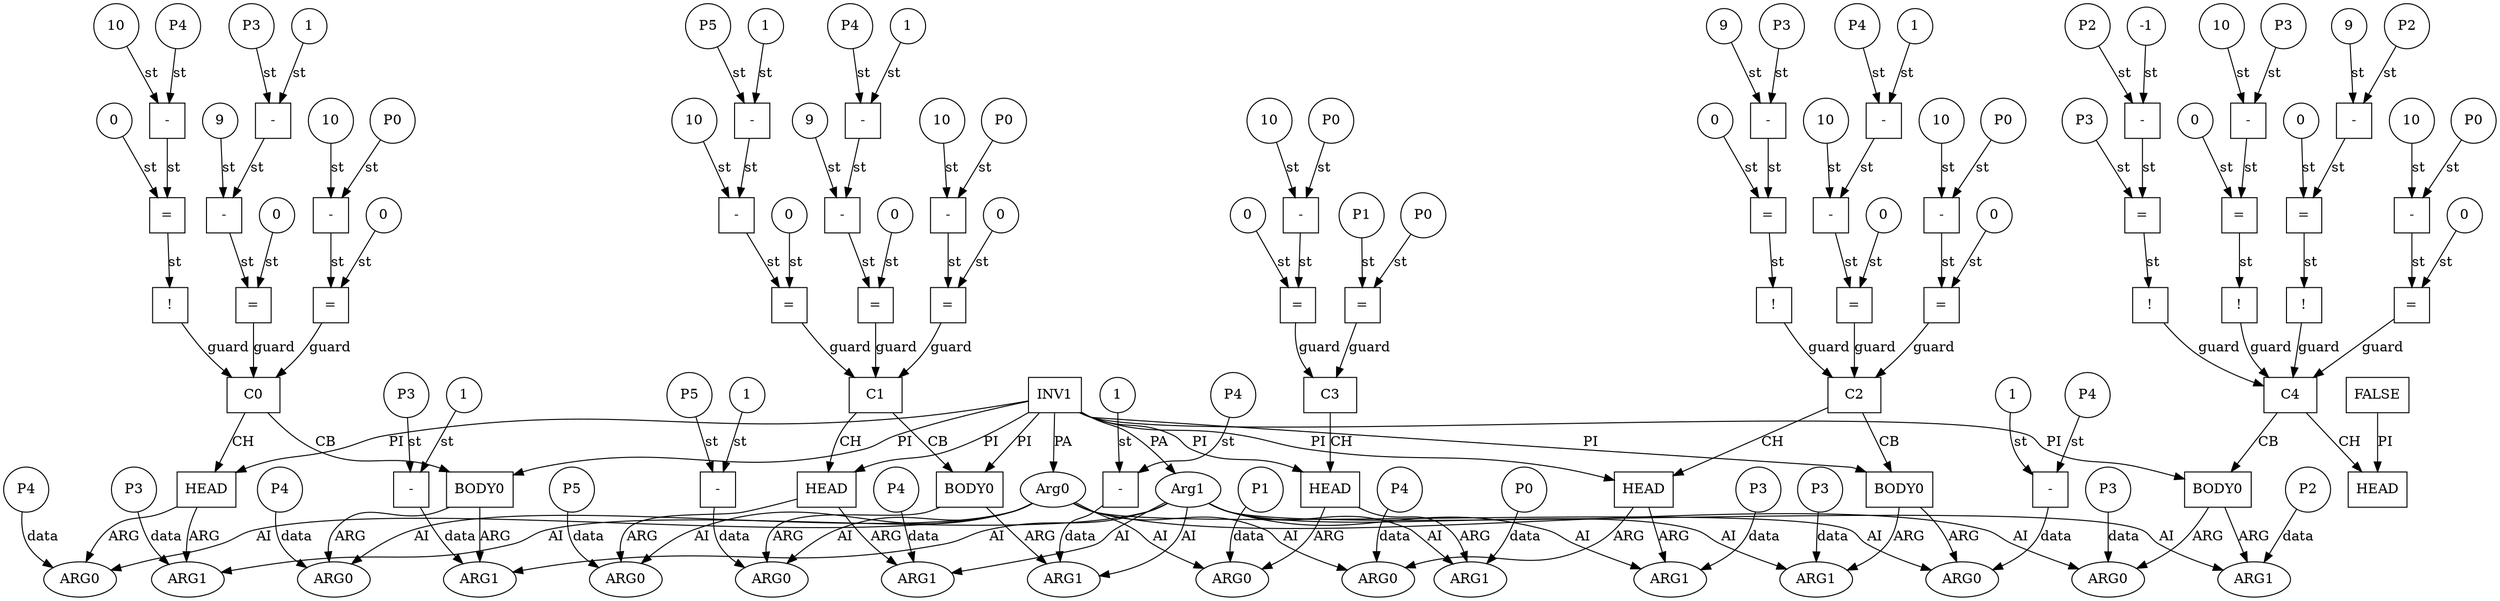 // Horn Graph
digraph {
	"predicate_0" [label="INV1"  nodeName="predicate_0" class=predicateName GNNNodeID=0 shape="box"]
	"predicateArgument_0" [label="Arg0"  nodeName="predicateArgument_0" class=predicateArgument GNNNodeID=1 shape="ellipse"]
		"predicate_0" -> "predicateArgument_0" [ label="PA"]
	"predicateArgument_1" [label="Arg1"  nodeName="predicateArgument_1" class=predicateArgument GNNNodeID=2 shape="ellipse"]
		"predicate_0" -> "predicateArgument_1" [ label="PA"]
	"predicate_1" [label="FALSE"  nodeName="predicate_1" class=predicateName GNNNodeID=3 shape="box"]
	"clause_0" [label="C0"  nodeName="clause_0" class=clause GNNNodeID=4 shape="box"]
	"!_5" [label="!"  nodeName="!_5" class=operator GNNNodeID=5 shape="square"]
		"!_5" -> "clause_0" [ label="guard"]
	">=_6" [label="="  nodeName=">=_6" class=operator GNNNodeID=6 shape="square"]
		">=_6" -> "!_5" [ label="st"]
	"0_7" [label="0"  nodeName="0_7" class=constant GNNNodeID=7 shape="circle"]
		"0_7" -> ">=_6" [ label="st"]
	"-_8" [label="-"  nodeName="-_8" class=operator GNNNodeID=8 shape="square"]
		"-_8" -> ">=_6" [ label="st"]
	"10_9" [label="10"  nodeName="10_9" class=constant GNNNodeID=9 shape="circle"]
		"10_9" -> "-_8" [ label="st"]
	"P4_10" [label="P4"  nodeName="P4_10" class=symbolicConstant GNNNodeID=10 shape="circle"]
		"P4_10" -> "-_8" [ label="st"]
	">=_11" [label="="  nodeName=">=_11" class=operator GNNNodeID=11 shape="square"]
		">=_11" -> "clause_0" [ label="guard"]
	"0_12" [label="0"  nodeName="0_12" class=constant GNNNodeID=12 shape="circle"]
		"0_12" -> ">=_11" [ label="st"]
	"-_13" [label="-"  nodeName="-_13" class=operator GNNNodeID=13 shape="square"]
		"-_13" -> ">=_11" [ label="st"]
	"9_14" [label="9"  nodeName="9_14" class=constant GNNNodeID=14 shape="circle"]
		"9_14" -> "-_13" [ label="st"]
	"-_15" [label="-"  nodeName="-_15" class=operator GNNNodeID=15 shape="square"]
		"-_15" -> "-_13" [ label="st"]
	"P3_16" [label="P3"  nodeName="P3_16" class=symbolicConstant GNNNodeID=16 shape="circle"]
		"P3_16" -> "-_15" [ label="st"]
	"1_17" [label="1"  nodeName="1_17" class=constant GNNNodeID=17 shape="circle"]
		"1_17" -> "-_15" [ label="st"]
	">=_18" [label="="  nodeName=">=_18" class=operator GNNNodeID=18 shape="square"]
		">=_18" -> "clause_0" [ label="guard"]
	"0_19" [label="0"  nodeName="0_19" class=constant GNNNodeID=19 shape="circle"]
		"0_19" -> ">=_18" [ label="st"]
	"-_20" [label="-"  nodeName="-_20" class=operator GNNNodeID=20 shape="square"]
		"-_20" -> ">=_18" [ label="st"]
	"10_21" [label="10"  nodeName="10_21" class=constant GNNNodeID=21 shape="circle"]
		"10_21" -> "-_20" [ label="st"]
	"P0_22" [label="P0"  nodeName="P0_22" class=symbolicConstant GNNNodeID=22 shape="circle"]
		"P0_22" -> "-_20" [ label="st"]
	"clauseHead_0" [label="HEAD"  nodeName="clauseHead_0" class=clauseHead GNNNodeID=23 shape="box"]
		"clause_0" -> "clauseHead_0" [ label="CH"]
		"predicate_0" -> "clauseHead_0" [ label="PI"]
	"clauseArgument_0" [label="ARG0"  nodeName="clauseArgument_0" class=clauseArg GNNNodeID=24 shape="ellipse"]
		"clauseHead_0" -> "clauseArgument_0" [ label="ARG"]
		"predicateArgument_0" -> "clauseArgument_0" [ label="AI"]
	"P4_25" [label="P4"  nodeName="P4_25" class=symbolicConstant GNNNodeID=25 shape="circle"]
		"P4_25" -> "clauseArgument_0" [ label="data"]
	"clauseArgument_1" [label="ARG1"  nodeName="clauseArgument_1" class=clauseArg GNNNodeID=26 shape="ellipse"]
		"clauseHead_0" -> "clauseArgument_1" [ label="ARG"]
		"predicateArgument_1" -> "clauseArgument_1" [ label="AI"]
	"P3_27" [label="P3"  nodeName="P3_27" class=symbolicConstant GNNNodeID=27 shape="circle"]
		"P3_27" -> "clauseArgument_1" [ label="data"]
	"clauseBody_0" [label="BODY0"  nodeName="clauseBody_0" class=clauseBody GNNNodeID=28 shape="box"]
		"clause_0" -> "clauseBody_0" [ label="CB"]
		"predicate_0" -> "clauseBody_0" [ label="PI"]
	"clauseArgument_2" [label="ARG0"  nodeName="clauseArgument_2" class=clauseArg GNNNodeID=29 shape="ellipse"]
		"clauseBody_0" -> "clauseArgument_2" [ label="ARG"]
		"predicateArgument_0" -> "clauseArgument_2" [ label="AI"]
	"P4_30" [label="P4"  nodeName="P4_30" class=symbolicConstant GNNNodeID=30 shape="circle"]
		"P4_30" -> "clauseArgument_2" [ label="data"]
	"clauseArgument_3" [label="ARG1"  nodeName="clauseArgument_3" class=clauseArg GNNNodeID=31 shape="ellipse"]
		"clauseBody_0" -> "clauseArgument_3" [ label="ARG"]
		"predicateArgument_1" -> "clauseArgument_3" [ label="AI"]
	"-_32" [label="-"  nodeName="-_32" class=operator GNNNodeID=32 shape="square"]
		"-_32" -> "clauseArgument_3" [ label="data"]
	"P3_33" [label="P3"  nodeName="P3_33" class=symbolicConstant GNNNodeID=33 shape="circle"]
		"P3_33" -> "-_32" [ label="st"]
	"1_34" [label="1"  nodeName="1_34" class=constant GNNNodeID=34 shape="circle"]
		"1_34" -> "-_32" [ label="st"]
	"clause_1" [label="C1"  nodeName="clause_1" class=clause GNNNodeID=35 shape="box"]
	">=_36" [label="="  nodeName=">=_36" class=operator GNNNodeID=36 shape="square"]
		">=_36" -> "clause_1" [ label="guard"]
	"0_37" [label="0"  nodeName="0_37" class=constant GNNNodeID=37 shape="circle"]
		"0_37" -> ">=_36" [ label="st"]
	"-_38" [label="-"  nodeName="-_38" class=operator GNNNodeID=38 shape="square"]
		"-_38" -> ">=_36" [ label="st"]
	"10_39" [label="10"  nodeName="10_39" class=constant GNNNodeID=39 shape="circle"]
		"10_39" -> "-_38" [ label="st"]
	"-_40" [label="-"  nodeName="-_40" class=operator GNNNodeID=40 shape="square"]
		"-_40" -> "-_38" [ label="st"]
	"P5_41" [label="P5"  nodeName="P5_41" class=symbolicConstant GNNNodeID=41 shape="circle"]
		"P5_41" -> "-_40" [ label="st"]
	"1_42" [label="1"  nodeName="1_42" class=constant GNNNodeID=42 shape="circle"]
		"1_42" -> "-_40" [ label="st"]
	">=_43" [label="="  nodeName=">=_43" class=operator GNNNodeID=43 shape="square"]
		">=_43" -> "clause_1" [ label="guard"]
	"0_44" [label="0"  nodeName="0_44" class=constant GNNNodeID=44 shape="circle"]
		"0_44" -> ">=_43" [ label="st"]
	"-_45" [label="-"  nodeName="-_45" class=operator GNNNodeID=45 shape="square"]
		"-_45" -> ">=_43" [ label="st"]
	"9_46" [label="9"  nodeName="9_46" class=constant GNNNodeID=46 shape="circle"]
		"9_46" -> "-_45" [ label="st"]
	"-_47" [label="-"  nodeName="-_47" class=operator GNNNodeID=47 shape="square"]
		"-_47" -> "-_45" [ label="st"]
	"P4_48" [label="P4"  nodeName="P4_48" class=symbolicConstant GNNNodeID=48 shape="circle"]
		"P4_48" -> "-_47" [ label="st"]
	"1_49" [label="1"  nodeName="1_49" class=constant GNNNodeID=49 shape="circle"]
		"1_49" -> "-_47" [ label="st"]
	">=_50" [label="="  nodeName=">=_50" class=operator GNNNodeID=50 shape="square"]
		">=_50" -> "clause_1" [ label="guard"]
	"0_51" [label="0"  nodeName="0_51" class=constant GNNNodeID=51 shape="circle"]
		"0_51" -> ">=_50" [ label="st"]
	"-_52" [label="-"  nodeName="-_52" class=operator GNNNodeID=52 shape="square"]
		"-_52" -> ">=_50" [ label="st"]
	"10_53" [label="10"  nodeName="10_53" class=constant GNNNodeID=53 shape="circle"]
		"10_53" -> "-_52" [ label="st"]
	"P0_54" [label="P0"  nodeName="P0_54" class=symbolicConstant GNNNodeID=54 shape="circle"]
		"P0_54" -> "-_52" [ label="st"]
	"clauseHead_1" [label="HEAD"  nodeName="clauseHead_1" class=clauseHead GNNNodeID=55 shape="box"]
		"clause_1" -> "clauseHead_1" [ label="CH"]
		"predicate_0" -> "clauseHead_1" [ label="PI"]
	"clauseArgument_4" [label="ARG0"  nodeName="clauseArgument_4" class=clauseArg GNNNodeID=56 shape="ellipse"]
		"clauseHead_1" -> "clauseArgument_4" [ label="ARG"]
		"predicateArgument_0" -> "clauseArgument_4" [ label="AI"]
	"P5_57" [label="P5"  nodeName="P5_57" class=symbolicConstant GNNNodeID=57 shape="circle"]
		"P5_57" -> "clauseArgument_4" [ label="data"]
	"clauseArgument_5" [label="ARG1"  nodeName="clauseArgument_5" class=clauseArg GNNNodeID=58 shape="ellipse"]
		"clauseHead_1" -> "clauseArgument_5" [ label="ARG"]
		"predicateArgument_1" -> "clauseArgument_5" [ label="AI"]
	"P4_59" [label="P4"  nodeName="P4_59" class=symbolicConstant GNNNodeID=59 shape="circle"]
		"P4_59" -> "clauseArgument_5" [ label="data"]
	"clauseBody_1" [label="BODY0"  nodeName="clauseBody_1" class=clauseBody GNNNodeID=60 shape="box"]
		"clause_1" -> "clauseBody_1" [ label="CB"]
		"predicate_0" -> "clauseBody_1" [ label="PI"]
	"clauseArgument_6" [label="ARG0"  nodeName="clauseArgument_6" class=clauseArg GNNNodeID=61 shape="ellipse"]
		"clauseBody_1" -> "clauseArgument_6" [ label="ARG"]
		"predicateArgument_0" -> "clauseArgument_6" [ label="AI"]
	"-_62" [label="-"  nodeName="-_62" class=operator GNNNodeID=62 shape="square"]
		"-_62" -> "clauseArgument_6" [ label="data"]
	"P5_63" [label="P5"  nodeName="P5_63" class=symbolicConstant GNNNodeID=63 shape="circle"]
		"P5_63" -> "-_62" [ label="st"]
	"1_64" [label="1"  nodeName="1_64" class=constant GNNNodeID=64 shape="circle"]
		"1_64" -> "-_62" [ label="st"]
	"clauseArgument_7" [label="ARG1"  nodeName="clauseArgument_7" class=clauseArg GNNNodeID=65 shape="ellipse"]
		"clauseBody_1" -> "clauseArgument_7" [ label="ARG"]
		"predicateArgument_1" -> "clauseArgument_7" [ label="AI"]
	"-_66" [label="-"  nodeName="-_66" class=operator GNNNodeID=66 shape="square"]
		"-_66" -> "clauseArgument_7" [ label="data"]
	"P4_67" [label="P4"  nodeName="P4_67" class=symbolicConstant GNNNodeID=67 shape="circle"]
		"P4_67" -> "-_66" [ label="st"]
	"1_68" [label="1"  nodeName="1_68" class=constant GNNNodeID=68 shape="circle"]
		"1_68" -> "-_66" [ label="st"]
	"clause_2" [label="C2"  nodeName="clause_2" class=clause GNNNodeID=69 shape="box"]
	"!_70" [label="!"  nodeName="!_70" class=operator GNNNodeID=70 shape="square"]
		"!_70" -> "clause_2" [ label="guard"]
	">=_71" [label="="  nodeName=">=_71" class=operator GNNNodeID=71 shape="square"]
		">=_71" -> "!_70" [ label="st"]
	"0_72" [label="0"  nodeName="0_72" class=constant GNNNodeID=72 shape="circle"]
		"0_72" -> ">=_71" [ label="st"]
	"-_73" [label="-"  nodeName="-_73" class=operator GNNNodeID=73 shape="square"]
		"-_73" -> ">=_71" [ label="st"]
	"9_74" [label="9"  nodeName="9_74" class=constant GNNNodeID=74 shape="circle"]
		"9_74" -> "-_73" [ label="st"]
	"P3_75" [label="P3"  nodeName="P3_75" class=symbolicConstant GNNNodeID=75 shape="circle"]
		"P3_75" -> "-_73" [ label="st"]
	">=_76" [label="="  nodeName=">=_76" class=operator GNNNodeID=76 shape="square"]
		">=_76" -> "clause_2" [ label="guard"]
	"0_77" [label="0"  nodeName="0_77" class=constant GNNNodeID=77 shape="circle"]
		"0_77" -> ">=_76" [ label="st"]
	"-_78" [label="-"  nodeName="-_78" class=operator GNNNodeID=78 shape="square"]
		"-_78" -> ">=_76" [ label="st"]
	"10_79" [label="10"  nodeName="10_79" class=constant GNNNodeID=79 shape="circle"]
		"10_79" -> "-_78" [ label="st"]
	"-_80" [label="-"  nodeName="-_80" class=operator GNNNodeID=80 shape="square"]
		"-_80" -> "-_78" [ label="st"]
	"P4_81" [label="P4"  nodeName="P4_81" class=symbolicConstant GNNNodeID=81 shape="circle"]
		"P4_81" -> "-_80" [ label="st"]
	"1_82" [label="1"  nodeName="1_82" class=constant GNNNodeID=82 shape="circle"]
		"1_82" -> "-_80" [ label="st"]
	">=_83" [label="="  nodeName=">=_83" class=operator GNNNodeID=83 shape="square"]
		">=_83" -> "clause_2" [ label="guard"]
	"0_84" [label="0"  nodeName="0_84" class=constant GNNNodeID=84 shape="circle"]
		"0_84" -> ">=_83" [ label="st"]
	"-_85" [label="-"  nodeName="-_85" class=operator GNNNodeID=85 shape="square"]
		"-_85" -> ">=_83" [ label="st"]
	"10_86" [label="10"  nodeName="10_86" class=constant GNNNodeID=86 shape="circle"]
		"10_86" -> "-_85" [ label="st"]
	"P0_87" [label="P0"  nodeName="P0_87" class=symbolicConstant GNNNodeID=87 shape="circle"]
		"P0_87" -> "-_85" [ label="st"]
	"clauseHead_2" [label="HEAD"  nodeName="clauseHead_2" class=clauseHead GNNNodeID=88 shape="box"]
		"clause_2" -> "clauseHead_2" [ label="CH"]
		"predicate_0" -> "clauseHead_2" [ label="PI"]
	"clauseArgument_8" [label="ARG0"  nodeName="clauseArgument_8" class=clauseArg GNNNodeID=89 shape="ellipse"]
		"clauseHead_2" -> "clauseArgument_8" [ label="ARG"]
		"predicateArgument_0" -> "clauseArgument_8" [ label="AI"]
	"P4_90" [label="P4"  nodeName="P4_90" class=symbolicConstant GNNNodeID=90 shape="circle"]
		"P4_90" -> "clauseArgument_8" [ label="data"]
	"clauseArgument_9" [label="ARG1"  nodeName="clauseArgument_9" class=clauseArg GNNNodeID=91 shape="ellipse"]
		"clauseHead_2" -> "clauseArgument_9" [ label="ARG"]
		"predicateArgument_1" -> "clauseArgument_9" [ label="AI"]
	"P3_92" [label="P3"  nodeName="P3_92" class=symbolicConstant GNNNodeID=92 shape="circle"]
		"P3_92" -> "clauseArgument_9" [ label="data"]
	"clauseBody_2" [label="BODY0"  nodeName="clauseBody_2" class=clauseBody GNNNodeID=93 shape="box"]
		"clause_2" -> "clauseBody_2" [ label="CB"]
		"predicate_0" -> "clauseBody_2" [ label="PI"]
	"clauseArgument_10" [label="ARG0"  nodeName="clauseArgument_10" class=clauseArg GNNNodeID=94 shape="ellipse"]
		"clauseBody_2" -> "clauseArgument_10" [ label="ARG"]
		"predicateArgument_0" -> "clauseArgument_10" [ label="AI"]
	"-_95" [label="-"  nodeName="-_95" class=operator GNNNodeID=95 shape="square"]
		"-_95" -> "clauseArgument_10" [ label="data"]
	"P4_96" [label="P4"  nodeName="P4_96" class=symbolicConstant GNNNodeID=96 shape="circle"]
		"P4_96" -> "-_95" [ label="st"]
	"1_97" [label="1"  nodeName="1_97" class=constant GNNNodeID=97 shape="circle"]
		"1_97" -> "-_95" [ label="st"]
	"clauseArgument_11" [label="ARG1"  nodeName="clauseArgument_11" class=clauseArg GNNNodeID=98 shape="ellipse"]
		"clauseBody_2" -> "clauseArgument_11" [ label="ARG"]
		"predicateArgument_1" -> "clauseArgument_11" [ label="AI"]
	"P3_99" [label="P3"  nodeName="P3_99" class=symbolicConstant GNNNodeID=99 shape="circle"]
		"P3_99" -> "clauseArgument_11" [ label="data"]
	"clause_3" [label="C3"  nodeName="clause_3" class=clause GNNNodeID=100 shape="box"]
	">=_101" [label="="  nodeName=">=_101" class=operator GNNNodeID=101 shape="square"]
		">=_101" -> "clause_3" [ label="guard"]
	"0_102" [label="0"  nodeName="0_102" class=constant GNNNodeID=102 shape="circle"]
		"0_102" -> ">=_101" [ label="st"]
	"-_103" [label="-"  nodeName="-_103" class=operator GNNNodeID=103 shape="square"]
		"-_103" -> ">=_101" [ label="st"]
	"10_104" [label="10"  nodeName="10_104" class=constant GNNNodeID=104 shape="circle"]
		"10_104" -> "-_103" [ label="st"]
	"P0_105" [label="P0"  nodeName="P0_105" class=symbolicConstant GNNNodeID=105 shape="circle"]
		"P0_105" -> "-_103" [ label="st"]
	"=_106" [label="="  nodeName="=_106" class=operator GNNNodeID=106 shape="square"]
		"=_106" -> "clause_3" [ label="guard"]
	"P1_107" [label="P1"  nodeName="P1_107" class=symbolicConstant GNNNodeID=107 shape="circle"]
		"P1_107" -> "=_106" [ label="st"]
	"P0_108" [label="P0"  nodeName="P0_108" class=symbolicConstant GNNNodeID=108 shape="circle"]
		"P0_108" -> "=_106" [ label="st"]
	"clauseHead_3" [label="HEAD"  nodeName="clauseHead_3" class=clauseHead GNNNodeID=109 shape="box"]
		"clause_3" -> "clauseHead_3" [ label="CH"]
		"predicate_0" -> "clauseHead_3" [ label="PI"]
	"clauseArgument_12" [label="ARG0"  nodeName="clauseArgument_12" class=clauseArg GNNNodeID=110 shape="ellipse"]
		"clauseHead_3" -> "clauseArgument_12" [ label="ARG"]
		"predicateArgument_0" -> "clauseArgument_12" [ label="AI"]
	"P1_111" [label="P1"  nodeName="P1_111" class=symbolicConstant GNNNodeID=111 shape="circle"]
		"P1_111" -> "clauseArgument_12" [ label="data"]
	"clauseArgument_13" [label="ARG1"  nodeName="clauseArgument_13" class=clauseArg GNNNodeID=112 shape="ellipse"]
		"clauseHead_3" -> "clauseArgument_13" [ label="ARG"]
		"predicateArgument_1" -> "clauseArgument_13" [ label="AI"]
	"P0_113" [label="P0"  nodeName="P0_113" class=symbolicConstant GNNNodeID=113 shape="circle"]
		"P0_113" -> "clauseArgument_13" [ label="data"]
	"clause_4" [label="C4"  nodeName="clause_4" class=clause GNNNodeID=114 shape="box"]
	"!_115" [label="!"  nodeName="!_115" class=operator GNNNodeID=115 shape="square"]
		"!_115" -> "clause_4" [ label="guard"]
	">=_116" [label="="  nodeName=">=_116" class=operator GNNNodeID=116 shape="square"]
		">=_116" -> "!_115" [ label="st"]
	"0_117" [label="0"  nodeName="0_117" class=constant GNNNodeID=117 shape="circle"]
		"0_117" -> ">=_116" [ label="st"]
	"-_118" [label="-"  nodeName="-_118" class=operator GNNNodeID=118 shape="square"]
		"-_118" -> ">=_116" [ label="st"]
	"10_119" [label="10"  nodeName="10_119" class=constant GNNNodeID=119 shape="circle"]
		"10_119" -> "-_118" [ label="st"]
	"P3_120" [label="P3"  nodeName="P3_120" class=symbolicConstant GNNNodeID=120 shape="circle"]
		"P3_120" -> "-_118" [ label="st"]
	"!_121" [label="!"  nodeName="!_121" class=operator GNNNodeID=121 shape="square"]
		"!_121" -> "clause_4" [ label="guard"]
	">=_122" [label="="  nodeName=">=_122" class=operator GNNNodeID=122 shape="square"]
		">=_122" -> "!_121" [ label="st"]
	"0_123" [label="0"  nodeName="0_123" class=constant GNNNodeID=123 shape="circle"]
		"0_123" -> ">=_122" [ label="st"]
	"-_124" [label="-"  nodeName="-_124" class=operator GNNNodeID=124 shape="square"]
		"-_124" -> ">=_122" [ label="st"]
	"9_125" [label="9"  nodeName="9_125" class=constant GNNNodeID=125 shape="circle"]
		"9_125" -> "-_124" [ label="st"]
	"P2_126" [label="P2"  nodeName="P2_126" class=symbolicConstant GNNNodeID=126 shape="circle"]
		"P2_126" -> "-_124" [ label="st"]
	">=_127" [label="="  nodeName=">=_127" class=operator GNNNodeID=127 shape="square"]
		">=_127" -> "clause_4" [ label="guard"]
	"0_128" [label="0"  nodeName="0_128" class=constant GNNNodeID=128 shape="circle"]
		"0_128" -> ">=_127" [ label="st"]
	"-_129" [label="-"  nodeName="-_129" class=operator GNNNodeID=129 shape="square"]
		"-_129" -> ">=_127" [ label="st"]
	"10_130" [label="10"  nodeName="10_130" class=constant GNNNodeID=130 shape="circle"]
		"10_130" -> "-_129" [ label="st"]
	"P0_131" [label="P0"  nodeName="P0_131" class=symbolicConstant GNNNodeID=131 shape="circle"]
		"P0_131" -> "-_129" [ label="st"]
	"!_132" [label="!"  nodeName="!_132" class=operator GNNNodeID=132 shape="square"]
		"!_132" -> "clause_4" [ label="guard"]
	"=_133" [label="="  nodeName="=_133" class=operator GNNNodeID=133 shape="square"]
		"=_133" -> "!_132" [ label="st"]
	"P3_134" [label="P3"  nodeName="P3_134" class=symbolicConstant GNNNodeID=134 shape="circle"]
		"P3_134" -> "=_133" [ label="st"]
	"-_135" [label="-"  nodeName="-_135" class=operator GNNNodeID=135 shape="square"]
		"-_135" -> "=_133" [ label="st"]
	"P2_136" [label="P2"  nodeName="P2_136" class=symbolicConstant GNNNodeID=136 shape="circle"]
		"P2_136" -> "-_135" [ label="st"]
	"-1_137" [label="-1"  nodeName="-1_137" class=constant GNNNodeID=137 shape="circle"]
		"-1_137" -> "-_135" [ label="st"]
	"clauseHead_4" [label="HEAD"  nodeName="clauseHead_4" class=clauseHead GNNNodeID=138 shape="box"]
		"clause_4" -> "clauseHead_4" [ label="CH"]
		"predicate_1" -> "clauseHead_4" [ label="PI"]
	"clauseBody_3" [label="BODY0"  nodeName="clauseBody_3" class=clauseBody GNNNodeID=139 shape="box"]
		"clause_4" -> "clauseBody_3" [ label="CB"]
		"predicate_0" -> "clauseBody_3" [ label="PI"]
	"clauseArgument_14" [label="ARG0"  nodeName="clauseArgument_14" class=clauseArg GNNNodeID=140 shape="ellipse"]
		"clauseBody_3" -> "clauseArgument_14" [ label="ARG"]
		"predicateArgument_0" -> "clauseArgument_14" [ label="AI"]
	"P3_141" [label="P3"  nodeName="P3_141" class=symbolicConstant GNNNodeID=141 shape="circle"]
		"P3_141" -> "clauseArgument_14" [ label="data"]
	"clauseArgument_15" [label="ARG1"  nodeName="clauseArgument_15" class=clauseArg GNNNodeID=142 shape="ellipse"]
		"clauseBody_3" -> "clauseArgument_15" [ label="ARG"]
		"predicateArgument_1" -> "clauseArgument_15" [ label="AI"]
	"P2_143" [label="P2"  nodeName="P2_143" class=symbolicConstant GNNNodeID=143 shape="circle"]
		"P2_143" -> "clauseArgument_15" [ label="data"]
}
